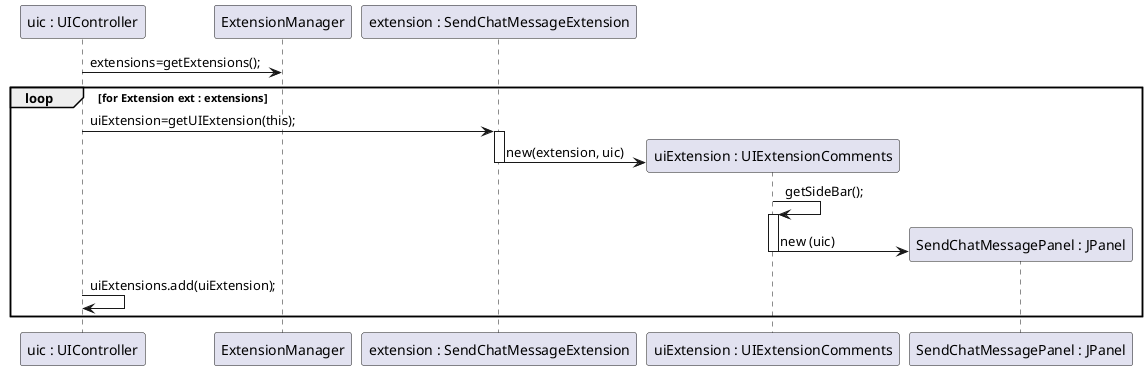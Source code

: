 @startuml doc-files/ipc05_01_design_01.png
  participant "uic : UIController" as UIC
  participant ExtensionManager as ExtM
  participant "extension : SendChatMessageExtension" as EExample
  participant "uiExtension : UIExtensionComments" as UIExt
  participant "SendChatMessagePanel : JPanel" as cp
  UIC -> ExtM : extensions=getExtensions();
  loop for Extension ext : extensions
  	UIC -> EExample : uiExtension=getUIExtension(this);
  	activate EExample
  	create UIExt
  	EExample -> UIExt : new(extension, uic)
  	deactivate EExample
  	UIExt -> UIExt : getSideBar();
  	activate UIExt
  	create cp
  	UIExt -> cp :  new (uic)  	
  	deactivate UIExt
  	UIC -> UIC : uiExtensions.add(uiExtension);
  end
  @enduml
@enduml
